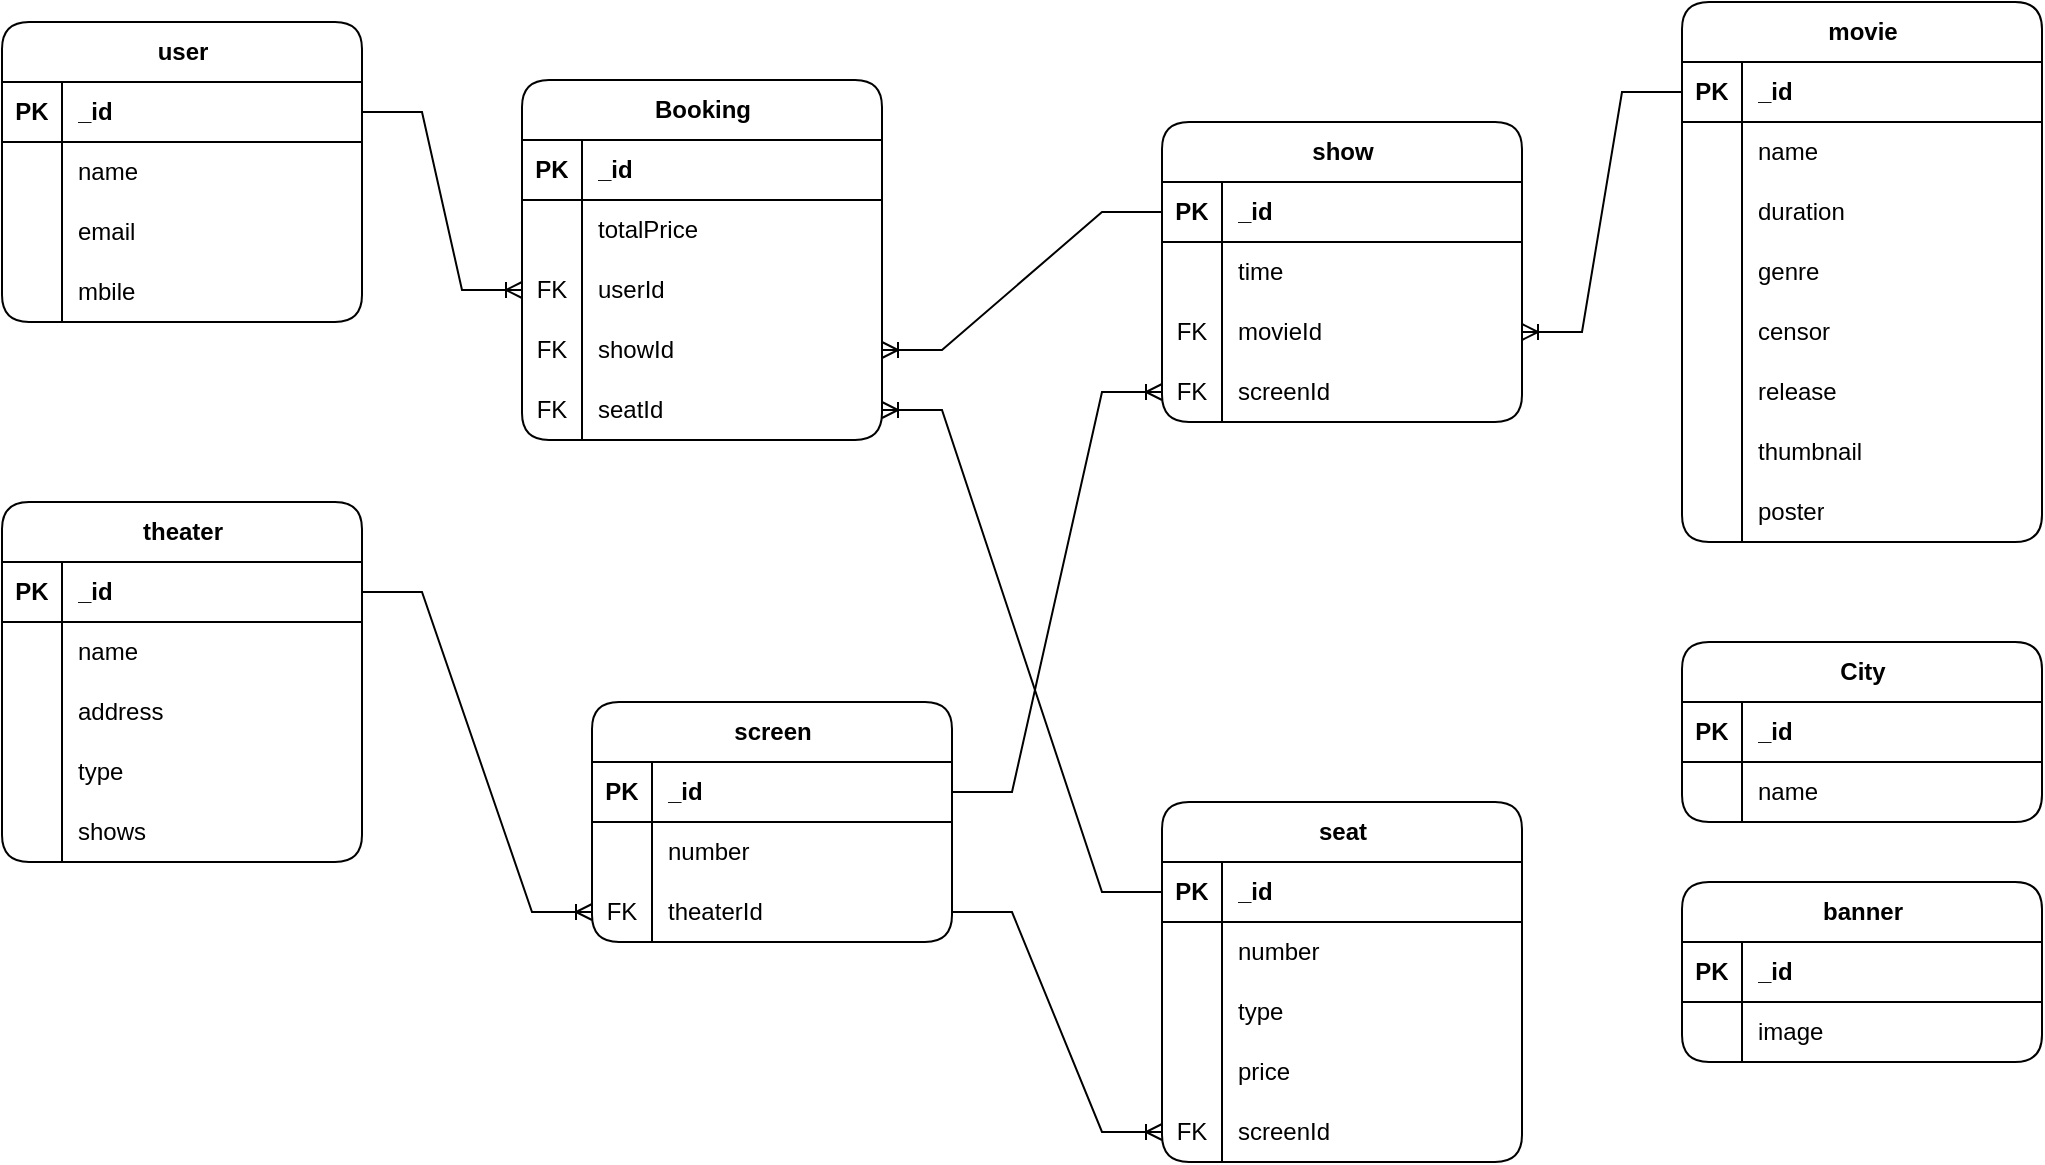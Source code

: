 <mxfile version="27.2.0">
  <diagram name="Page-1" id="oTkd260hR0U5G65uCaRR">
    <mxGraphModel dx="1307" dy="682" grid="1" gridSize="10" guides="1" tooltips="1" connect="1" arrows="1" fold="1" page="1" pageScale="1" pageWidth="850" pageHeight="1100" math="0" shadow="0">
      <root>
        <mxCell id="0" />
        <mxCell id="1" parent="0" />
        <mxCell id="iYUIssrRr2oo8hFwnxOm-94" value="user" style="shape=table;startSize=30;container=1;collapsible=1;childLayout=tableLayout;fixedRows=1;rowLines=0;fontStyle=1;align=center;resizeLast=1;html=1;rounded=1;shadow=0;" parent="1" vertex="1">
          <mxGeometry x="40" y="40" width="180" height="150" as="geometry" />
        </mxCell>
        <mxCell id="iYUIssrRr2oo8hFwnxOm-95" value="" style="shape=tableRow;horizontal=0;startSize=0;swimlaneHead=0;swimlaneBody=0;fillColor=none;collapsible=0;dropTarget=0;points=[[0,0.5],[1,0.5]];portConstraint=eastwest;top=0;left=0;right=0;bottom=1;shadow=0;" parent="iYUIssrRr2oo8hFwnxOm-94" vertex="1">
          <mxGeometry y="30" width="180" height="30" as="geometry" />
        </mxCell>
        <mxCell id="iYUIssrRr2oo8hFwnxOm-96" value="PK" style="shape=partialRectangle;connectable=0;fillColor=none;top=0;left=0;bottom=0;right=0;fontStyle=1;overflow=hidden;whiteSpace=wrap;html=1;shadow=0;" parent="iYUIssrRr2oo8hFwnxOm-95" vertex="1">
          <mxGeometry width="30" height="30" as="geometry">
            <mxRectangle width="30" height="30" as="alternateBounds" />
          </mxGeometry>
        </mxCell>
        <mxCell id="iYUIssrRr2oo8hFwnxOm-97" value="_id" style="shape=partialRectangle;connectable=0;fillColor=none;top=0;left=0;bottom=0;right=0;align=left;spacingLeft=6;fontStyle=1;overflow=hidden;whiteSpace=wrap;html=1;shadow=0;" parent="iYUIssrRr2oo8hFwnxOm-95" vertex="1">
          <mxGeometry x="30" width="150" height="30" as="geometry">
            <mxRectangle width="150" height="30" as="alternateBounds" />
          </mxGeometry>
        </mxCell>
        <mxCell id="iYUIssrRr2oo8hFwnxOm-98" value="" style="shape=tableRow;horizontal=0;startSize=0;swimlaneHead=0;swimlaneBody=0;fillColor=none;collapsible=0;dropTarget=0;points=[[0,0.5],[1,0.5]];portConstraint=eastwest;top=0;left=0;right=0;bottom=0;shadow=0;" parent="iYUIssrRr2oo8hFwnxOm-94" vertex="1">
          <mxGeometry y="60" width="180" height="30" as="geometry" />
        </mxCell>
        <mxCell id="iYUIssrRr2oo8hFwnxOm-99" value="" style="shape=partialRectangle;connectable=0;fillColor=none;top=0;left=0;bottom=0;right=0;editable=1;overflow=hidden;whiteSpace=wrap;html=1;shadow=0;" parent="iYUIssrRr2oo8hFwnxOm-98" vertex="1">
          <mxGeometry width="30" height="30" as="geometry">
            <mxRectangle width="30" height="30" as="alternateBounds" />
          </mxGeometry>
        </mxCell>
        <mxCell id="iYUIssrRr2oo8hFwnxOm-100" value="name" style="shape=partialRectangle;connectable=0;fillColor=none;top=0;left=0;bottom=0;right=0;align=left;spacingLeft=6;overflow=hidden;whiteSpace=wrap;html=1;shadow=0;" parent="iYUIssrRr2oo8hFwnxOm-98" vertex="1">
          <mxGeometry x="30" width="150" height="30" as="geometry">
            <mxRectangle width="150" height="30" as="alternateBounds" />
          </mxGeometry>
        </mxCell>
        <mxCell id="iYUIssrRr2oo8hFwnxOm-101" value="" style="shape=tableRow;horizontal=0;startSize=0;swimlaneHead=0;swimlaneBody=0;fillColor=none;collapsible=0;dropTarget=0;points=[[0,0.5],[1,0.5]];portConstraint=eastwest;top=0;left=0;right=0;bottom=0;shadow=0;" parent="iYUIssrRr2oo8hFwnxOm-94" vertex="1">
          <mxGeometry y="90" width="180" height="30" as="geometry" />
        </mxCell>
        <mxCell id="iYUIssrRr2oo8hFwnxOm-102" value="" style="shape=partialRectangle;connectable=0;fillColor=none;top=0;left=0;bottom=0;right=0;editable=1;overflow=hidden;whiteSpace=wrap;html=1;shadow=0;" parent="iYUIssrRr2oo8hFwnxOm-101" vertex="1">
          <mxGeometry width="30" height="30" as="geometry">
            <mxRectangle width="30" height="30" as="alternateBounds" />
          </mxGeometry>
        </mxCell>
        <mxCell id="iYUIssrRr2oo8hFwnxOm-103" value="email" style="shape=partialRectangle;connectable=0;fillColor=none;top=0;left=0;bottom=0;right=0;align=left;spacingLeft=6;overflow=hidden;whiteSpace=wrap;html=1;shadow=0;" parent="iYUIssrRr2oo8hFwnxOm-101" vertex="1">
          <mxGeometry x="30" width="150" height="30" as="geometry">
            <mxRectangle width="150" height="30" as="alternateBounds" />
          </mxGeometry>
        </mxCell>
        <mxCell id="iYUIssrRr2oo8hFwnxOm-104" value="" style="shape=tableRow;horizontal=0;startSize=0;swimlaneHead=0;swimlaneBody=0;fillColor=none;collapsible=0;dropTarget=0;points=[[0,0.5],[1,0.5]];portConstraint=eastwest;top=0;left=0;right=0;bottom=0;shadow=0;" parent="iYUIssrRr2oo8hFwnxOm-94" vertex="1">
          <mxGeometry y="120" width="180" height="30" as="geometry" />
        </mxCell>
        <mxCell id="iYUIssrRr2oo8hFwnxOm-105" value="" style="shape=partialRectangle;connectable=0;fillColor=none;top=0;left=0;bottom=0;right=0;editable=1;overflow=hidden;whiteSpace=wrap;html=1;shadow=0;" parent="iYUIssrRr2oo8hFwnxOm-104" vertex="1">
          <mxGeometry width="30" height="30" as="geometry">
            <mxRectangle width="30" height="30" as="alternateBounds" />
          </mxGeometry>
        </mxCell>
        <mxCell id="iYUIssrRr2oo8hFwnxOm-106" value="mbile" style="shape=partialRectangle;connectable=0;fillColor=none;top=0;left=0;bottom=0;right=0;align=left;spacingLeft=6;overflow=hidden;whiteSpace=wrap;html=1;shadow=0;" parent="iYUIssrRr2oo8hFwnxOm-104" vertex="1">
          <mxGeometry x="30" width="150" height="30" as="geometry">
            <mxRectangle width="150" height="30" as="alternateBounds" />
          </mxGeometry>
        </mxCell>
        <mxCell id="iYUIssrRr2oo8hFwnxOm-107" value="City" style="shape=table;startSize=30;container=1;collapsible=1;childLayout=tableLayout;fixedRows=1;rowLines=0;fontStyle=1;align=center;resizeLast=1;html=1;rounded=1;shadow=0;" parent="1" vertex="1">
          <mxGeometry x="880" y="350" width="180" height="90" as="geometry" />
        </mxCell>
        <mxCell id="iYUIssrRr2oo8hFwnxOm-108" value="" style="shape=tableRow;horizontal=0;startSize=0;swimlaneHead=0;swimlaneBody=0;fillColor=none;collapsible=0;dropTarget=0;points=[[0,0.5],[1,0.5]];portConstraint=eastwest;top=0;left=0;right=0;bottom=1;shadow=0;" parent="iYUIssrRr2oo8hFwnxOm-107" vertex="1">
          <mxGeometry y="30" width="180" height="30" as="geometry" />
        </mxCell>
        <mxCell id="iYUIssrRr2oo8hFwnxOm-109" value="PK" style="shape=partialRectangle;connectable=0;fillColor=none;top=0;left=0;bottom=0;right=0;fontStyle=1;overflow=hidden;whiteSpace=wrap;html=1;shadow=0;" parent="iYUIssrRr2oo8hFwnxOm-108" vertex="1">
          <mxGeometry width="30" height="30" as="geometry">
            <mxRectangle width="30" height="30" as="alternateBounds" />
          </mxGeometry>
        </mxCell>
        <mxCell id="iYUIssrRr2oo8hFwnxOm-110" value="_id" style="shape=partialRectangle;connectable=0;fillColor=none;top=0;left=0;bottom=0;right=0;align=left;spacingLeft=6;fontStyle=1;overflow=hidden;whiteSpace=wrap;html=1;shadow=0;" parent="iYUIssrRr2oo8hFwnxOm-108" vertex="1">
          <mxGeometry x="30" width="150" height="30" as="geometry">
            <mxRectangle width="150" height="30" as="alternateBounds" />
          </mxGeometry>
        </mxCell>
        <mxCell id="iYUIssrRr2oo8hFwnxOm-111" value="" style="shape=tableRow;horizontal=0;startSize=0;swimlaneHead=0;swimlaneBody=0;fillColor=none;collapsible=0;dropTarget=0;points=[[0,0.5],[1,0.5]];portConstraint=eastwest;top=0;left=0;right=0;bottom=0;shadow=0;" parent="iYUIssrRr2oo8hFwnxOm-107" vertex="1">
          <mxGeometry y="60" width="180" height="30" as="geometry" />
        </mxCell>
        <mxCell id="iYUIssrRr2oo8hFwnxOm-112" value="" style="shape=partialRectangle;connectable=0;fillColor=none;top=0;left=0;bottom=0;right=0;editable=1;overflow=hidden;whiteSpace=wrap;html=1;shadow=0;" parent="iYUIssrRr2oo8hFwnxOm-111" vertex="1">
          <mxGeometry width="30" height="30" as="geometry">
            <mxRectangle width="30" height="30" as="alternateBounds" />
          </mxGeometry>
        </mxCell>
        <mxCell id="iYUIssrRr2oo8hFwnxOm-113" value="name" style="shape=partialRectangle;connectable=0;fillColor=none;top=0;left=0;bottom=0;right=0;align=left;spacingLeft=6;overflow=hidden;whiteSpace=wrap;html=1;shadow=0;" parent="iYUIssrRr2oo8hFwnxOm-111" vertex="1">
          <mxGeometry x="30" width="150" height="30" as="geometry">
            <mxRectangle width="150" height="30" as="alternateBounds" />
          </mxGeometry>
        </mxCell>
        <mxCell id="iYUIssrRr2oo8hFwnxOm-133" value="banner" style="shape=table;startSize=30;container=1;collapsible=1;childLayout=tableLayout;fixedRows=1;rowLines=0;fontStyle=1;align=center;resizeLast=1;html=1;rounded=1;shadow=0;" parent="1" vertex="1">
          <mxGeometry x="880" y="470" width="180" height="90" as="geometry" />
        </mxCell>
        <mxCell id="iYUIssrRr2oo8hFwnxOm-134" value="" style="shape=tableRow;horizontal=0;startSize=0;swimlaneHead=0;swimlaneBody=0;fillColor=none;collapsible=0;dropTarget=0;points=[[0,0.5],[1,0.5]];portConstraint=eastwest;top=0;left=0;right=0;bottom=1;shadow=0;" parent="iYUIssrRr2oo8hFwnxOm-133" vertex="1">
          <mxGeometry y="30" width="180" height="30" as="geometry" />
        </mxCell>
        <mxCell id="iYUIssrRr2oo8hFwnxOm-135" value="PK" style="shape=partialRectangle;connectable=0;fillColor=none;top=0;left=0;bottom=0;right=0;fontStyle=1;overflow=hidden;whiteSpace=wrap;html=1;shadow=0;" parent="iYUIssrRr2oo8hFwnxOm-134" vertex="1">
          <mxGeometry width="30" height="30" as="geometry">
            <mxRectangle width="30" height="30" as="alternateBounds" />
          </mxGeometry>
        </mxCell>
        <mxCell id="iYUIssrRr2oo8hFwnxOm-136" value="_id" style="shape=partialRectangle;connectable=0;fillColor=none;top=0;left=0;bottom=0;right=0;align=left;spacingLeft=6;fontStyle=1;overflow=hidden;whiteSpace=wrap;html=1;shadow=0;" parent="iYUIssrRr2oo8hFwnxOm-134" vertex="1">
          <mxGeometry x="30" width="150" height="30" as="geometry">
            <mxRectangle width="150" height="30" as="alternateBounds" />
          </mxGeometry>
        </mxCell>
        <mxCell id="iYUIssrRr2oo8hFwnxOm-137" value="" style="shape=tableRow;horizontal=0;startSize=0;swimlaneHead=0;swimlaneBody=0;fillColor=none;collapsible=0;dropTarget=0;points=[[0,0.5],[1,0.5]];portConstraint=eastwest;top=0;left=0;right=0;bottom=0;shadow=0;" parent="iYUIssrRr2oo8hFwnxOm-133" vertex="1">
          <mxGeometry y="60" width="180" height="30" as="geometry" />
        </mxCell>
        <mxCell id="iYUIssrRr2oo8hFwnxOm-138" value="" style="shape=partialRectangle;connectable=0;fillColor=none;top=0;left=0;bottom=0;right=0;editable=1;overflow=hidden;whiteSpace=wrap;html=1;shadow=0;" parent="iYUIssrRr2oo8hFwnxOm-137" vertex="1">
          <mxGeometry width="30" height="30" as="geometry">
            <mxRectangle width="30" height="30" as="alternateBounds" />
          </mxGeometry>
        </mxCell>
        <mxCell id="iYUIssrRr2oo8hFwnxOm-139" value="image" style="shape=partialRectangle;connectable=0;fillColor=none;top=0;left=0;bottom=0;right=0;align=left;spacingLeft=6;overflow=hidden;whiteSpace=wrap;html=1;shadow=0;" parent="iYUIssrRr2oo8hFwnxOm-137" vertex="1">
          <mxGeometry x="30" width="150" height="30" as="geometry">
            <mxRectangle width="150" height="30" as="alternateBounds" />
          </mxGeometry>
        </mxCell>
        <mxCell id="iYUIssrRr2oo8hFwnxOm-146" value="movie" style="shape=table;startSize=30;container=1;collapsible=1;childLayout=tableLayout;fixedRows=1;rowLines=0;fontStyle=1;align=center;resizeLast=1;html=1;rounded=1;shadow=0;" parent="1" vertex="1">
          <mxGeometry x="880" y="30" width="180" height="270" as="geometry">
            <mxRectangle x="480" y="80" width="80" height="30" as="alternateBounds" />
          </mxGeometry>
        </mxCell>
        <mxCell id="iYUIssrRr2oo8hFwnxOm-147" value="" style="shape=tableRow;horizontal=0;startSize=0;swimlaneHead=0;swimlaneBody=0;fillColor=none;collapsible=0;dropTarget=0;points=[[0,0.5],[1,0.5]];portConstraint=eastwest;top=0;left=0;right=0;bottom=1;shadow=0;" parent="iYUIssrRr2oo8hFwnxOm-146" vertex="1">
          <mxGeometry y="30" width="180" height="30" as="geometry" />
        </mxCell>
        <mxCell id="iYUIssrRr2oo8hFwnxOm-148" value="PK" style="shape=partialRectangle;connectable=0;fillColor=none;top=0;left=0;bottom=0;right=0;fontStyle=1;overflow=hidden;whiteSpace=wrap;html=1;shadow=0;" parent="iYUIssrRr2oo8hFwnxOm-147" vertex="1">
          <mxGeometry width="30" height="30" as="geometry">
            <mxRectangle width="30" height="30" as="alternateBounds" />
          </mxGeometry>
        </mxCell>
        <mxCell id="iYUIssrRr2oo8hFwnxOm-149" value="_id" style="shape=partialRectangle;connectable=0;fillColor=none;top=0;left=0;bottom=0;right=0;align=left;spacingLeft=6;fontStyle=1;overflow=hidden;whiteSpace=wrap;html=1;shadow=0;" parent="iYUIssrRr2oo8hFwnxOm-147" vertex="1">
          <mxGeometry x="30" width="150" height="30" as="geometry">
            <mxRectangle width="150" height="30" as="alternateBounds" />
          </mxGeometry>
        </mxCell>
        <mxCell id="iYUIssrRr2oo8hFwnxOm-150" value="" style="shape=tableRow;horizontal=0;startSize=0;swimlaneHead=0;swimlaneBody=0;fillColor=none;collapsible=0;dropTarget=0;points=[[0,0.5],[1,0.5]];portConstraint=eastwest;top=0;left=0;right=0;bottom=0;shadow=0;" parent="iYUIssrRr2oo8hFwnxOm-146" vertex="1">
          <mxGeometry y="60" width="180" height="30" as="geometry" />
        </mxCell>
        <mxCell id="iYUIssrRr2oo8hFwnxOm-151" value="" style="shape=partialRectangle;connectable=0;fillColor=none;top=0;left=0;bottom=0;right=0;editable=1;overflow=hidden;whiteSpace=wrap;html=1;shadow=0;" parent="iYUIssrRr2oo8hFwnxOm-150" vertex="1">
          <mxGeometry width="30" height="30" as="geometry">
            <mxRectangle width="30" height="30" as="alternateBounds" />
          </mxGeometry>
        </mxCell>
        <mxCell id="iYUIssrRr2oo8hFwnxOm-152" value="name" style="shape=partialRectangle;connectable=0;fillColor=none;top=0;left=0;bottom=0;right=0;align=left;spacingLeft=6;overflow=hidden;whiteSpace=wrap;html=1;shadow=0;" parent="iYUIssrRr2oo8hFwnxOm-150" vertex="1">
          <mxGeometry x="30" width="150" height="30" as="geometry">
            <mxRectangle width="150" height="30" as="alternateBounds" />
          </mxGeometry>
        </mxCell>
        <mxCell id="iYUIssrRr2oo8hFwnxOm-153" value="" style="shape=tableRow;horizontal=0;startSize=0;swimlaneHead=0;swimlaneBody=0;fillColor=none;collapsible=0;dropTarget=0;points=[[0,0.5],[1,0.5]];portConstraint=eastwest;top=0;left=0;right=0;bottom=0;shadow=0;" parent="iYUIssrRr2oo8hFwnxOm-146" vertex="1">
          <mxGeometry y="90" width="180" height="30" as="geometry" />
        </mxCell>
        <mxCell id="iYUIssrRr2oo8hFwnxOm-154" value="" style="shape=partialRectangle;connectable=0;fillColor=none;top=0;left=0;bottom=0;right=0;editable=1;overflow=hidden;whiteSpace=wrap;html=1;shadow=0;" parent="iYUIssrRr2oo8hFwnxOm-153" vertex="1">
          <mxGeometry width="30" height="30" as="geometry">
            <mxRectangle width="30" height="30" as="alternateBounds" />
          </mxGeometry>
        </mxCell>
        <mxCell id="iYUIssrRr2oo8hFwnxOm-155" value="duration" style="shape=partialRectangle;connectable=0;fillColor=none;top=0;left=0;bottom=0;right=0;align=left;spacingLeft=6;overflow=hidden;whiteSpace=wrap;html=1;shadow=0;" parent="iYUIssrRr2oo8hFwnxOm-153" vertex="1">
          <mxGeometry x="30" width="150" height="30" as="geometry">
            <mxRectangle width="150" height="30" as="alternateBounds" />
          </mxGeometry>
        </mxCell>
        <mxCell id="iYUIssrRr2oo8hFwnxOm-156" value="" style="shape=tableRow;horizontal=0;startSize=0;swimlaneHead=0;swimlaneBody=0;fillColor=none;collapsible=0;dropTarget=0;points=[[0,0.5],[1,0.5]];portConstraint=eastwest;top=0;left=0;right=0;bottom=0;shadow=0;" parent="iYUIssrRr2oo8hFwnxOm-146" vertex="1">
          <mxGeometry y="120" width="180" height="30" as="geometry" />
        </mxCell>
        <mxCell id="iYUIssrRr2oo8hFwnxOm-157" value="" style="shape=partialRectangle;connectable=0;fillColor=none;top=0;left=0;bottom=0;right=0;editable=1;overflow=hidden;whiteSpace=wrap;html=1;shadow=0;" parent="iYUIssrRr2oo8hFwnxOm-156" vertex="1">
          <mxGeometry width="30" height="30" as="geometry">
            <mxRectangle width="30" height="30" as="alternateBounds" />
          </mxGeometry>
        </mxCell>
        <mxCell id="iYUIssrRr2oo8hFwnxOm-158" value="genre" style="shape=partialRectangle;connectable=0;fillColor=none;top=0;left=0;bottom=0;right=0;align=left;spacingLeft=6;overflow=hidden;whiteSpace=wrap;html=1;shadow=0;" parent="iYUIssrRr2oo8hFwnxOm-156" vertex="1">
          <mxGeometry x="30" width="150" height="30" as="geometry">
            <mxRectangle width="150" height="30" as="alternateBounds" />
          </mxGeometry>
        </mxCell>
        <mxCell id="iYUIssrRr2oo8hFwnxOm-162" value="" style="shape=tableRow;horizontal=0;startSize=0;swimlaneHead=0;swimlaneBody=0;fillColor=none;collapsible=0;dropTarget=0;points=[[0,0.5],[1,0.5]];portConstraint=eastwest;top=0;left=0;right=0;bottom=0;shadow=0;" parent="iYUIssrRr2oo8hFwnxOm-146" vertex="1">
          <mxGeometry y="150" width="180" height="30" as="geometry" />
        </mxCell>
        <mxCell id="iYUIssrRr2oo8hFwnxOm-163" value="" style="shape=partialRectangle;connectable=0;fillColor=none;top=0;left=0;bottom=0;right=0;editable=1;overflow=hidden;whiteSpace=wrap;html=1;shadow=0;" parent="iYUIssrRr2oo8hFwnxOm-162" vertex="1">
          <mxGeometry width="30" height="30" as="geometry">
            <mxRectangle width="30" height="30" as="alternateBounds" />
          </mxGeometry>
        </mxCell>
        <mxCell id="iYUIssrRr2oo8hFwnxOm-164" value="censor" style="shape=partialRectangle;connectable=0;fillColor=none;top=0;left=0;bottom=0;right=0;align=left;spacingLeft=6;overflow=hidden;whiteSpace=wrap;html=1;shadow=0;" parent="iYUIssrRr2oo8hFwnxOm-162" vertex="1">
          <mxGeometry x="30" width="150" height="30" as="geometry">
            <mxRectangle width="150" height="30" as="alternateBounds" />
          </mxGeometry>
        </mxCell>
        <mxCell id="iYUIssrRr2oo8hFwnxOm-165" value="" style="shape=tableRow;horizontal=0;startSize=0;swimlaneHead=0;swimlaneBody=0;fillColor=none;collapsible=0;dropTarget=0;points=[[0,0.5],[1,0.5]];portConstraint=eastwest;top=0;left=0;right=0;bottom=0;shadow=0;" parent="iYUIssrRr2oo8hFwnxOm-146" vertex="1">
          <mxGeometry y="180" width="180" height="30" as="geometry" />
        </mxCell>
        <mxCell id="iYUIssrRr2oo8hFwnxOm-166" value="" style="shape=partialRectangle;connectable=0;fillColor=none;top=0;left=0;bottom=0;right=0;editable=1;overflow=hidden;whiteSpace=wrap;html=1;shadow=0;" parent="iYUIssrRr2oo8hFwnxOm-165" vertex="1">
          <mxGeometry width="30" height="30" as="geometry">
            <mxRectangle width="30" height="30" as="alternateBounds" />
          </mxGeometry>
        </mxCell>
        <mxCell id="iYUIssrRr2oo8hFwnxOm-167" value="release" style="shape=partialRectangle;connectable=0;fillColor=none;top=0;left=0;bottom=0;right=0;align=left;spacingLeft=6;overflow=hidden;whiteSpace=wrap;html=1;shadow=0;" parent="iYUIssrRr2oo8hFwnxOm-165" vertex="1">
          <mxGeometry x="30" width="150" height="30" as="geometry">
            <mxRectangle width="150" height="30" as="alternateBounds" />
          </mxGeometry>
        </mxCell>
        <mxCell id="iYUIssrRr2oo8hFwnxOm-168" value="" style="shape=tableRow;horizontal=0;startSize=0;swimlaneHead=0;swimlaneBody=0;fillColor=none;collapsible=0;dropTarget=0;points=[[0,0.5],[1,0.5]];portConstraint=eastwest;top=0;left=0;right=0;bottom=0;shadow=0;" parent="iYUIssrRr2oo8hFwnxOm-146" vertex="1">
          <mxGeometry y="210" width="180" height="30" as="geometry" />
        </mxCell>
        <mxCell id="iYUIssrRr2oo8hFwnxOm-169" value="" style="shape=partialRectangle;connectable=0;fillColor=none;top=0;left=0;bottom=0;right=0;editable=1;overflow=hidden;whiteSpace=wrap;html=1;shadow=0;" parent="iYUIssrRr2oo8hFwnxOm-168" vertex="1">
          <mxGeometry width="30" height="30" as="geometry">
            <mxRectangle width="30" height="30" as="alternateBounds" />
          </mxGeometry>
        </mxCell>
        <mxCell id="iYUIssrRr2oo8hFwnxOm-170" value="thumbnail" style="shape=partialRectangle;connectable=0;fillColor=none;top=0;left=0;bottom=0;right=0;align=left;spacingLeft=6;overflow=hidden;whiteSpace=wrap;html=1;shadow=0;" parent="iYUIssrRr2oo8hFwnxOm-168" vertex="1">
          <mxGeometry x="30" width="150" height="30" as="geometry">
            <mxRectangle width="150" height="30" as="alternateBounds" />
          </mxGeometry>
        </mxCell>
        <mxCell id="iYUIssrRr2oo8hFwnxOm-171" value="" style="shape=tableRow;horizontal=0;startSize=0;swimlaneHead=0;swimlaneBody=0;fillColor=none;collapsible=0;dropTarget=0;points=[[0,0.5],[1,0.5]];portConstraint=eastwest;top=0;left=0;right=0;bottom=0;shadow=0;" parent="iYUIssrRr2oo8hFwnxOm-146" vertex="1">
          <mxGeometry y="240" width="180" height="30" as="geometry" />
        </mxCell>
        <mxCell id="iYUIssrRr2oo8hFwnxOm-172" value="" style="shape=partialRectangle;connectable=0;fillColor=none;top=0;left=0;bottom=0;right=0;editable=1;overflow=hidden;whiteSpace=wrap;html=1;shadow=0;" parent="iYUIssrRr2oo8hFwnxOm-171" vertex="1">
          <mxGeometry width="30" height="30" as="geometry">
            <mxRectangle width="30" height="30" as="alternateBounds" />
          </mxGeometry>
        </mxCell>
        <mxCell id="iYUIssrRr2oo8hFwnxOm-173" value="poster" style="shape=partialRectangle;connectable=0;fillColor=none;top=0;left=0;bottom=0;right=0;align=left;spacingLeft=6;overflow=hidden;whiteSpace=wrap;html=1;shadow=0;" parent="iYUIssrRr2oo8hFwnxOm-171" vertex="1">
          <mxGeometry x="30" width="150" height="30" as="geometry">
            <mxRectangle width="150" height="30" as="alternateBounds" />
          </mxGeometry>
        </mxCell>
        <mxCell id="iYUIssrRr2oo8hFwnxOm-120" value="theater" style="shape=table;startSize=30;container=1;collapsible=1;childLayout=tableLayout;fixedRows=1;rowLines=0;fontStyle=1;align=center;resizeLast=1;html=1;rounded=1;shadow=0;" parent="1" vertex="1">
          <mxGeometry x="40" y="280" width="180" height="180" as="geometry" />
        </mxCell>
        <mxCell id="iYUIssrRr2oo8hFwnxOm-121" value="" style="shape=tableRow;horizontal=0;startSize=0;swimlaneHead=0;swimlaneBody=0;fillColor=none;collapsible=0;dropTarget=0;points=[[0,0.5],[1,0.5]];portConstraint=eastwest;top=0;left=0;right=0;bottom=1;shadow=0;" parent="iYUIssrRr2oo8hFwnxOm-120" vertex="1">
          <mxGeometry y="30" width="180" height="30" as="geometry" />
        </mxCell>
        <mxCell id="iYUIssrRr2oo8hFwnxOm-122" value="PK" style="shape=partialRectangle;connectable=0;fillColor=none;top=0;left=0;bottom=0;right=0;fontStyle=1;overflow=hidden;whiteSpace=wrap;html=1;shadow=0;" parent="iYUIssrRr2oo8hFwnxOm-121" vertex="1">
          <mxGeometry width="30" height="30" as="geometry">
            <mxRectangle width="30" height="30" as="alternateBounds" />
          </mxGeometry>
        </mxCell>
        <mxCell id="iYUIssrRr2oo8hFwnxOm-123" value="_id" style="shape=partialRectangle;connectable=0;fillColor=none;top=0;left=0;bottom=0;right=0;align=left;spacingLeft=6;fontStyle=1;overflow=hidden;whiteSpace=wrap;html=1;shadow=0;" parent="iYUIssrRr2oo8hFwnxOm-121" vertex="1">
          <mxGeometry x="30" width="150" height="30" as="geometry">
            <mxRectangle width="150" height="30" as="alternateBounds" />
          </mxGeometry>
        </mxCell>
        <mxCell id="iYUIssrRr2oo8hFwnxOm-124" value="" style="shape=tableRow;horizontal=0;startSize=0;swimlaneHead=0;swimlaneBody=0;fillColor=none;collapsible=0;dropTarget=0;points=[[0,0.5],[1,0.5]];portConstraint=eastwest;top=0;left=0;right=0;bottom=0;shadow=0;" parent="iYUIssrRr2oo8hFwnxOm-120" vertex="1">
          <mxGeometry y="60" width="180" height="30" as="geometry" />
        </mxCell>
        <mxCell id="iYUIssrRr2oo8hFwnxOm-125" value="" style="shape=partialRectangle;connectable=0;fillColor=none;top=0;left=0;bottom=0;right=0;editable=1;overflow=hidden;whiteSpace=wrap;html=1;shadow=0;" parent="iYUIssrRr2oo8hFwnxOm-124" vertex="1">
          <mxGeometry width="30" height="30" as="geometry">
            <mxRectangle width="30" height="30" as="alternateBounds" />
          </mxGeometry>
        </mxCell>
        <mxCell id="iYUIssrRr2oo8hFwnxOm-126" value="name" style="shape=partialRectangle;connectable=0;fillColor=none;top=0;left=0;bottom=0;right=0;align=left;spacingLeft=6;overflow=hidden;whiteSpace=wrap;html=1;shadow=0;" parent="iYUIssrRr2oo8hFwnxOm-124" vertex="1">
          <mxGeometry x="30" width="150" height="30" as="geometry">
            <mxRectangle width="150" height="30" as="alternateBounds" />
          </mxGeometry>
        </mxCell>
        <mxCell id="iYUIssrRr2oo8hFwnxOm-130" value="" style="shape=tableRow;horizontal=0;startSize=0;swimlaneHead=0;swimlaneBody=0;fillColor=none;collapsible=0;dropTarget=0;points=[[0,0.5],[1,0.5]];portConstraint=eastwest;top=0;left=0;right=0;bottom=0;shadow=0;" parent="iYUIssrRr2oo8hFwnxOm-120" vertex="1">
          <mxGeometry y="90" width="180" height="30" as="geometry" />
        </mxCell>
        <mxCell id="iYUIssrRr2oo8hFwnxOm-131" value="" style="shape=partialRectangle;connectable=0;fillColor=none;top=0;left=0;bottom=0;right=0;editable=1;overflow=hidden;whiteSpace=wrap;html=1;shadow=0;" parent="iYUIssrRr2oo8hFwnxOm-130" vertex="1">
          <mxGeometry width="30" height="30" as="geometry">
            <mxRectangle width="30" height="30" as="alternateBounds" />
          </mxGeometry>
        </mxCell>
        <mxCell id="iYUIssrRr2oo8hFwnxOm-132" value="address" style="shape=partialRectangle;connectable=0;fillColor=none;top=0;left=0;bottom=0;right=0;align=left;spacingLeft=6;overflow=hidden;whiteSpace=wrap;html=1;shadow=0;" parent="iYUIssrRr2oo8hFwnxOm-130" vertex="1">
          <mxGeometry x="30" width="150" height="30" as="geometry">
            <mxRectangle width="150" height="30" as="alternateBounds" />
          </mxGeometry>
        </mxCell>
        <mxCell id="iYUIssrRr2oo8hFwnxOm-127" value="" style="shape=tableRow;horizontal=0;startSize=0;swimlaneHead=0;swimlaneBody=0;fillColor=none;collapsible=0;dropTarget=0;points=[[0,0.5],[1,0.5]];portConstraint=eastwest;top=0;left=0;right=0;bottom=0;shadow=0;" parent="iYUIssrRr2oo8hFwnxOm-120" vertex="1">
          <mxGeometry y="120" width="180" height="30" as="geometry" />
        </mxCell>
        <mxCell id="iYUIssrRr2oo8hFwnxOm-128" value="" style="shape=partialRectangle;connectable=0;fillColor=none;top=0;left=0;bottom=0;right=0;editable=1;overflow=hidden;whiteSpace=wrap;html=1;shadow=0;" parent="iYUIssrRr2oo8hFwnxOm-127" vertex="1">
          <mxGeometry width="30" height="30" as="geometry">
            <mxRectangle width="30" height="30" as="alternateBounds" />
          </mxGeometry>
        </mxCell>
        <mxCell id="iYUIssrRr2oo8hFwnxOm-129" value="type" style="shape=partialRectangle;connectable=0;fillColor=none;top=0;left=0;bottom=0;right=0;align=left;spacingLeft=6;overflow=hidden;whiteSpace=wrap;html=1;shadow=0;" parent="iYUIssrRr2oo8hFwnxOm-127" vertex="1">
          <mxGeometry x="30" width="150" height="30" as="geometry">
            <mxRectangle width="150" height="30" as="alternateBounds" />
          </mxGeometry>
        </mxCell>
        <mxCell id="iYUIssrRr2oo8hFwnxOm-159" value="" style="shape=tableRow;horizontal=0;startSize=0;swimlaneHead=0;swimlaneBody=0;fillColor=none;collapsible=0;dropTarget=0;points=[[0,0.5],[1,0.5]];portConstraint=eastwest;top=0;left=0;right=0;bottom=0;shadow=0;" parent="iYUIssrRr2oo8hFwnxOm-120" vertex="1">
          <mxGeometry y="150" width="180" height="30" as="geometry" />
        </mxCell>
        <mxCell id="iYUIssrRr2oo8hFwnxOm-160" value="" style="shape=partialRectangle;connectable=0;fillColor=none;top=0;left=0;bottom=0;right=0;editable=1;overflow=hidden;whiteSpace=wrap;html=1;shadow=0;" parent="iYUIssrRr2oo8hFwnxOm-159" vertex="1">
          <mxGeometry width="30" height="30" as="geometry">
            <mxRectangle width="30" height="30" as="alternateBounds" />
          </mxGeometry>
        </mxCell>
        <mxCell id="iYUIssrRr2oo8hFwnxOm-161" value="shows" style="shape=partialRectangle;connectable=0;fillColor=none;top=0;left=0;bottom=0;right=0;align=left;spacingLeft=6;overflow=hidden;whiteSpace=wrap;html=1;shadow=0;" parent="iYUIssrRr2oo8hFwnxOm-159" vertex="1">
          <mxGeometry x="30" width="150" height="30" as="geometry">
            <mxRectangle width="150" height="30" as="alternateBounds" />
          </mxGeometry>
        </mxCell>
        <mxCell id="iYUIssrRr2oo8hFwnxOm-177" value="screen" style="shape=table;startSize=30;container=1;collapsible=1;childLayout=tableLayout;fixedRows=1;rowLines=0;fontStyle=1;align=center;resizeLast=1;html=1;rounded=1;shadow=0;" parent="1" vertex="1">
          <mxGeometry x="335" y="380" width="180" height="120" as="geometry">
            <mxRectangle x="490" y="390" width="80" height="30" as="alternateBounds" />
          </mxGeometry>
        </mxCell>
        <mxCell id="iYUIssrRr2oo8hFwnxOm-178" value="" style="shape=tableRow;horizontal=0;startSize=0;swimlaneHead=0;swimlaneBody=0;fillColor=none;collapsible=0;dropTarget=0;points=[[0,0.5],[1,0.5]];portConstraint=eastwest;top=0;left=0;right=0;bottom=1;shadow=0;" parent="iYUIssrRr2oo8hFwnxOm-177" vertex="1">
          <mxGeometry y="30" width="180" height="30" as="geometry" />
        </mxCell>
        <mxCell id="iYUIssrRr2oo8hFwnxOm-179" value="PK" style="shape=partialRectangle;connectable=0;fillColor=none;top=0;left=0;bottom=0;right=0;fontStyle=1;overflow=hidden;whiteSpace=wrap;html=1;shadow=0;" parent="iYUIssrRr2oo8hFwnxOm-178" vertex="1">
          <mxGeometry width="30" height="30" as="geometry">
            <mxRectangle width="30" height="30" as="alternateBounds" />
          </mxGeometry>
        </mxCell>
        <mxCell id="iYUIssrRr2oo8hFwnxOm-180" value="_id" style="shape=partialRectangle;connectable=0;fillColor=none;top=0;left=0;bottom=0;right=0;align=left;spacingLeft=6;fontStyle=1;overflow=hidden;whiteSpace=wrap;html=1;shadow=0;" parent="iYUIssrRr2oo8hFwnxOm-178" vertex="1">
          <mxGeometry x="30" width="150" height="30" as="geometry">
            <mxRectangle width="150" height="30" as="alternateBounds" />
          </mxGeometry>
        </mxCell>
        <mxCell id="iYUIssrRr2oo8hFwnxOm-181" value="" style="shape=tableRow;horizontal=0;startSize=0;swimlaneHead=0;swimlaneBody=0;fillColor=none;collapsible=0;dropTarget=0;points=[[0,0.5],[1,0.5]];portConstraint=eastwest;top=0;left=0;right=0;bottom=0;shadow=0;" parent="iYUIssrRr2oo8hFwnxOm-177" vertex="1">
          <mxGeometry y="60" width="180" height="30" as="geometry" />
        </mxCell>
        <mxCell id="iYUIssrRr2oo8hFwnxOm-182" value="" style="shape=partialRectangle;connectable=0;fillColor=none;top=0;left=0;bottom=0;right=0;editable=1;overflow=hidden;whiteSpace=wrap;html=1;shadow=0;" parent="iYUIssrRr2oo8hFwnxOm-181" vertex="1">
          <mxGeometry width="30" height="30" as="geometry">
            <mxRectangle width="30" height="30" as="alternateBounds" />
          </mxGeometry>
        </mxCell>
        <mxCell id="iYUIssrRr2oo8hFwnxOm-183" value="number" style="shape=partialRectangle;connectable=0;fillColor=none;top=0;left=0;bottom=0;right=0;align=left;spacingLeft=6;overflow=hidden;whiteSpace=wrap;html=1;shadow=0;" parent="iYUIssrRr2oo8hFwnxOm-181" vertex="1">
          <mxGeometry x="30" width="150" height="30" as="geometry">
            <mxRectangle width="150" height="30" as="alternateBounds" />
          </mxGeometry>
        </mxCell>
        <mxCell id="iYUIssrRr2oo8hFwnxOm-193" value="" style="shape=tableRow;horizontal=0;startSize=0;swimlaneHead=0;swimlaneBody=0;fillColor=none;collapsible=0;dropTarget=0;points=[[0,0.5],[1,0.5]];portConstraint=eastwest;top=0;left=0;right=0;bottom=0;shadow=0;" parent="iYUIssrRr2oo8hFwnxOm-177" vertex="1">
          <mxGeometry y="90" width="180" height="30" as="geometry" />
        </mxCell>
        <mxCell id="iYUIssrRr2oo8hFwnxOm-194" value="FK" style="shape=partialRectangle;connectable=0;fillColor=none;top=0;left=0;bottom=0;right=0;editable=1;overflow=hidden;whiteSpace=wrap;html=1;shadow=0;" parent="iYUIssrRr2oo8hFwnxOm-193" vertex="1">
          <mxGeometry width="30" height="30" as="geometry">
            <mxRectangle width="30" height="30" as="alternateBounds" />
          </mxGeometry>
        </mxCell>
        <mxCell id="iYUIssrRr2oo8hFwnxOm-195" value="theaterId" style="shape=partialRectangle;connectable=0;fillColor=none;top=0;left=0;bottom=0;right=0;align=left;spacingLeft=6;overflow=hidden;whiteSpace=wrap;html=1;shadow=0;" parent="iYUIssrRr2oo8hFwnxOm-193" vertex="1">
          <mxGeometry x="30" width="150" height="30" as="geometry">
            <mxRectangle width="150" height="30" as="alternateBounds" />
          </mxGeometry>
        </mxCell>
        <mxCell id="iYUIssrRr2oo8hFwnxOm-201" value="seat" style="shape=table;startSize=30;container=1;collapsible=1;childLayout=tableLayout;fixedRows=1;rowLines=0;fontStyle=1;align=center;resizeLast=1;html=1;rounded=1;shadow=0;" parent="1" vertex="1">
          <mxGeometry x="620" y="430" width="180" height="180" as="geometry">
            <mxRectangle x="490" y="390" width="80" height="30" as="alternateBounds" />
          </mxGeometry>
        </mxCell>
        <mxCell id="iYUIssrRr2oo8hFwnxOm-202" value="" style="shape=tableRow;horizontal=0;startSize=0;swimlaneHead=0;swimlaneBody=0;fillColor=none;collapsible=0;dropTarget=0;points=[[0,0.5],[1,0.5]];portConstraint=eastwest;top=0;left=0;right=0;bottom=1;shadow=0;" parent="iYUIssrRr2oo8hFwnxOm-201" vertex="1">
          <mxGeometry y="30" width="180" height="30" as="geometry" />
        </mxCell>
        <mxCell id="iYUIssrRr2oo8hFwnxOm-203" value="PK" style="shape=partialRectangle;connectable=0;fillColor=none;top=0;left=0;bottom=0;right=0;fontStyle=1;overflow=hidden;whiteSpace=wrap;html=1;shadow=0;" parent="iYUIssrRr2oo8hFwnxOm-202" vertex="1">
          <mxGeometry width="30" height="30" as="geometry">
            <mxRectangle width="30" height="30" as="alternateBounds" />
          </mxGeometry>
        </mxCell>
        <mxCell id="iYUIssrRr2oo8hFwnxOm-204" value="_id" style="shape=partialRectangle;connectable=0;fillColor=none;top=0;left=0;bottom=0;right=0;align=left;spacingLeft=6;fontStyle=1;overflow=hidden;whiteSpace=wrap;html=1;shadow=0;" parent="iYUIssrRr2oo8hFwnxOm-202" vertex="1">
          <mxGeometry x="30" width="150" height="30" as="geometry">
            <mxRectangle width="150" height="30" as="alternateBounds" />
          </mxGeometry>
        </mxCell>
        <mxCell id="iYUIssrRr2oo8hFwnxOm-205" value="" style="shape=tableRow;horizontal=0;startSize=0;swimlaneHead=0;swimlaneBody=0;fillColor=none;collapsible=0;dropTarget=0;points=[[0,0.5],[1,0.5]];portConstraint=eastwest;top=0;left=0;right=0;bottom=0;shadow=0;" parent="iYUIssrRr2oo8hFwnxOm-201" vertex="1">
          <mxGeometry y="60" width="180" height="30" as="geometry" />
        </mxCell>
        <mxCell id="iYUIssrRr2oo8hFwnxOm-206" value="" style="shape=partialRectangle;connectable=0;fillColor=none;top=0;left=0;bottom=0;right=0;editable=1;overflow=hidden;whiteSpace=wrap;html=1;shadow=0;" parent="iYUIssrRr2oo8hFwnxOm-205" vertex="1">
          <mxGeometry width="30" height="30" as="geometry">
            <mxRectangle width="30" height="30" as="alternateBounds" />
          </mxGeometry>
        </mxCell>
        <mxCell id="iYUIssrRr2oo8hFwnxOm-207" value="number" style="shape=partialRectangle;connectable=0;fillColor=none;top=0;left=0;bottom=0;right=0;align=left;spacingLeft=6;overflow=hidden;whiteSpace=wrap;html=1;shadow=0;" parent="iYUIssrRr2oo8hFwnxOm-205" vertex="1">
          <mxGeometry x="30" width="150" height="30" as="geometry">
            <mxRectangle width="150" height="30" as="alternateBounds" />
          </mxGeometry>
        </mxCell>
        <mxCell id="iYUIssrRr2oo8hFwnxOm-214" value="" style="shape=tableRow;horizontal=0;startSize=0;swimlaneHead=0;swimlaneBody=0;fillColor=none;collapsible=0;dropTarget=0;points=[[0,0.5],[1,0.5]];portConstraint=eastwest;top=0;left=0;right=0;bottom=0;shadow=0;" parent="iYUIssrRr2oo8hFwnxOm-201" vertex="1">
          <mxGeometry y="90" width="180" height="30" as="geometry" />
        </mxCell>
        <mxCell id="iYUIssrRr2oo8hFwnxOm-215" value="" style="shape=partialRectangle;connectable=0;fillColor=none;top=0;left=0;bottom=0;right=0;editable=1;overflow=hidden;whiteSpace=wrap;html=1;shadow=0;" parent="iYUIssrRr2oo8hFwnxOm-214" vertex="1">
          <mxGeometry width="30" height="30" as="geometry">
            <mxRectangle width="30" height="30" as="alternateBounds" />
          </mxGeometry>
        </mxCell>
        <mxCell id="iYUIssrRr2oo8hFwnxOm-216" value="type" style="shape=partialRectangle;connectable=0;fillColor=none;top=0;left=0;bottom=0;right=0;align=left;spacingLeft=6;overflow=hidden;whiteSpace=wrap;html=1;shadow=0;" parent="iYUIssrRr2oo8hFwnxOm-214" vertex="1">
          <mxGeometry x="30" width="150" height="30" as="geometry">
            <mxRectangle width="150" height="30" as="alternateBounds" />
          </mxGeometry>
        </mxCell>
        <mxCell id="iYUIssrRr2oo8hFwnxOm-245" value="" style="shape=tableRow;horizontal=0;startSize=0;swimlaneHead=0;swimlaneBody=0;fillColor=none;collapsible=0;dropTarget=0;points=[[0,0.5],[1,0.5]];portConstraint=eastwest;top=0;left=0;right=0;bottom=0;shadow=0;" parent="iYUIssrRr2oo8hFwnxOm-201" vertex="1">
          <mxGeometry y="120" width="180" height="30" as="geometry" />
        </mxCell>
        <mxCell id="iYUIssrRr2oo8hFwnxOm-246" value="" style="shape=partialRectangle;connectable=0;fillColor=none;top=0;left=0;bottom=0;right=0;editable=1;overflow=hidden;whiteSpace=wrap;html=1;shadow=0;" parent="iYUIssrRr2oo8hFwnxOm-245" vertex="1">
          <mxGeometry width="30" height="30" as="geometry">
            <mxRectangle width="30" height="30" as="alternateBounds" />
          </mxGeometry>
        </mxCell>
        <mxCell id="iYUIssrRr2oo8hFwnxOm-247" value="price" style="shape=partialRectangle;connectable=0;fillColor=none;top=0;left=0;bottom=0;right=0;align=left;spacingLeft=6;overflow=hidden;whiteSpace=wrap;html=1;shadow=0;" parent="iYUIssrRr2oo8hFwnxOm-245" vertex="1">
          <mxGeometry x="30" width="150" height="30" as="geometry">
            <mxRectangle width="150" height="30" as="alternateBounds" />
          </mxGeometry>
        </mxCell>
        <mxCell id="iYUIssrRr2oo8hFwnxOm-208" value="" style="shape=tableRow;horizontal=0;startSize=0;swimlaneHead=0;swimlaneBody=0;fillColor=none;collapsible=0;dropTarget=0;points=[[0,0.5],[1,0.5]];portConstraint=eastwest;top=0;left=0;right=0;bottom=0;shadow=0;" parent="iYUIssrRr2oo8hFwnxOm-201" vertex="1">
          <mxGeometry y="150" width="180" height="30" as="geometry" />
        </mxCell>
        <mxCell id="iYUIssrRr2oo8hFwnxOm-209" value="FK" style="shape=partialRectangle;connectable=0;fillColor=none;top=0;left=0;bottom=0;right=0;editable=1;overflow=hidden;whiteSpace=wrap;html=1;shadow=0;" parent="iYUIssrRr2oo8hFwnxOm-208" vertex="1">
          <mxGeometry width="30" height="30" as="geometry">
            <mxRectangle width="30" height="30" as="alternateBounds" />
          </mxGeometry>
        </mxCell>
        <mxCell id="iYUIssrRr2oo8hFwnxOm-210" value="screenId" style="shape=partialRectangle;connectable=0;fillColor=none;top=0;left=0;bottom=0;right=0;align=left;spacingLeft=6;overflow=hidden;whiteSpace=wrap;html=1;shadow=0;" parent="iYUIssrRr2oo8hFwnxOm-208" vertex="1">
          <mxGeometry x="30" width="150" height="30" as="geometry">
            <mxRectangle width="150" height="30" as="alternateBounds" />
          </mxGeometry>
        </mxCell>
        <mxCell id="iYUIssrRr2oo8hFwnxOm-217" value="" style="edgeStyle=entityRelationEdgeStyle;fontSize=12;html=1;endArrow=ERoneToMany;rounded=0;" parent="1" source="iYUIssrRr2oo8hFwnxOm-193" target="iYUIssrRr2oo8hFwnxOm-208" edge="1">
          <mxGeometry width="100" height="100" relative="1" as="geometry">
            <mxPoint x="390" y="670" as="sourcePoint" />
            <mxPoint x="490" y="570" as="targetPoint" />
          </mxGeometry>
        </mxCell>
        <mxCell id="iYUIssrRr2oo8hFwnxOm-218" value="" style="edgeStyle=entityRelationEdgeStyle;fontSize=12;html=1;endArrow=ERoneToMany;rounded=0;" parent="1" source="iYUIssrRr2oo8hFwnxOm-121" target="iYUIssrRr2oo8hFwnxOm-193" edge="1">
          <mxGeometry width="100" height="100" relative="1" as="geometry">
            <mxPoint x="280" y="680" as="sourcePoint" />
            <mxPoint x="318" y="465" as="targetPoint" />
          </mxGeometry>
        </mxCell>
        <mxCell id="iYUIssrRr2oo8hFwnxOm-219" value="show" style="shape=table;startSize=30;container=1;collapsible=1;childLayout=tableLayout;fixedRows=1;rowLines=0;fontStyle=1;align=center;resizeLast=1;html=1;rounded=1;shadow=0;" parent="1" vertex="1">
          <mxGeometry x="620" y="90" width="180" height="150" as="geometry">
            <mxRectangle x="600" y="300" width="80" height="30" as="alternateBounds" />
          </mxGeometry>
        </mxCell>
        <mxCell id="iYUIssrRr2oo8hFwnxOm-220" value="" style="shape=tableRow;horizontal=0;startSize=0;swimlaneHead=0;swimlaneBody=0;fillColor=none;collapsible=0;dropTarget=0;points=[[0,0.5],[1,0.5]];portConstraint=eastwest;top=0;left=0;right=0;bottom=1;shadow=0;" parent="iYUIssrRr2oo8hFwnxOm-219" vertex="1">
          <mxGeometry y="30" width="180" height="30" as="geometry" />
        </mxCell>
        <mxCell id="iYUIssrRr2oo8hFwnxOm-221" value="PK" style="shape=partialRectangle;connectable=0;fillColor=none;top=0;left=0;bottom=0;right=0;fontStyle=1;overflow=hidden;whiteSpace=wrap;html=1;shadow=0;" parent="iYUIssrRr2oo8hFwnxOm-220" vertex="1">
          <mxGeometry width="30" height="30" as="geometry">
            <mxRectangle width="30" height="30" as="alternateBounds" />
          </mxGeometry>
        </mxCell>
        <mxCell id="iYUIssrRr2oo8hFwnxOm-222" value="_id" style="shape=partialRectangle;connectable=0;fillColor=none;top=0;left=0;bottom=0;right=0;align=left;spacingLeft=6;fontStyle=1;overflow=hidden;whiteSpace=wrap;html=1;shadow=0;" parent="iYUIssrRr2oo8hFwnxOm-220" vertex="1">
          <mxGeometry x="30" width="150" height="30" as="geometry">
            <mxRectangle width="150" height="30" as="alternateBounds" />
          </mxGeometry>
        </mxCell>
        <mxCell id="iYUIssrRr2oo8hFwnxOm-223" value="" style="shape=tableRow;horizontal=0;startSize=0;swimlaneHead=0;swimlaneBody=0;fillColor=none;collapsible=0;dropTarget=0;points=[[0,0.5],[1,0.5]];portConstraint=eastwest;top=0;left=0;right=0;bottom=0;shadow=0;" parent="iYUIssrRr2oo8hFwnxOm-219" vertex="1">
          <mxGeometry y="60" width="180" height="30" as="geometry" />
        </mxCell>
        <mxCell id="iYUIssrRr2oo8hFwnxOm-224" value="" style="shape=partialRectangle;connectable=0;fillColor=none;top=0;left=0;bottom=0;right=0;editable=1;overflow=hidden;whiteSpace=wrap;html=1;shadow=0;" parent="iYUIssrRr2oo8hFwnxOm-223" vertex="1">
          <mxGeometry width="30" height="30" as="geometry">
            <mxRectangle width="30" height="30" as="alternateBounds" />
          </mxGeometry>
        </mxCell>
        <mxCell id="iYUIssrRr2oo8hFwnxOm-225" value="time" style="shape=partialRectangle;connectable=0;fillColor=none;top=0;left=0;bottom=0;right=0;align=left;spacingLeft=6;overflow=hidden;whiteSpace=wrap;html=1;shadow=0;" parent="iYUIssrRr2oo8hFwnxOm-223" vertex="1">
          <mxGeometry x="30" width="150" height="30" as="geometry">
            <mxRectangle width="150" height="30" as="alternateBounds" />
          </mxGeometry>
        </mxCell>
        <mxCell id="iYUIssrRr2oo8hFwnxOm-226" value="" style="shape=tableRow;horizontal=0;startSize=0;swimlaneHead=0;swimlaneBody=0;fillColor=none;collapsible=0;dropTarget=0;points=[[0,0.5],[1,0.5]];portConstraint=eastwest;top=0;left=0;right=0;bottom=0;shadow=0;" parent="iYUIssrRr2oo8hFwnxOm-219" vertex="1">
          <mxGeometry y="90" width="180" height="30" as="geometry" />
        </mxCell>
        <mxCell id="iYUIssrRr2oo8hFwnxOm-227" value="FK" style="shape=partialRectangle;connectable=0;fillColor=none;top=0;left=0;bottom=0;right=0;editable=1;overflow=hidden;whiteSpace=wrap;html=1;shadow=0;" parent="iYUIssrRr2oo8hFwnxOm-226" vertex="1">
          <mxGeometry width="30" height="30" as="geometry">
            <mxRectangle width="30" height="30" as="alternateBounds" />
          </mxGeometry>
        </mxCell>
        <mxCell id="iYUIssrRr2oo8hFwnxOm-228" value="movieId" style="shape=partialRectangle;connectable=0;fillColor=none;top=0;left=0;bottom=0;right=0;align=left;spacingLeft=6;overflow=hidden;whiteSpace=wrap;html=1;shadow=0;" parent="iYUIssrRr2oo8hFwnxOm-226" vertex="1">
          <mxGeometry x="30" width="150" height="30" as="geometry">
            <mxRectangle width="150" height="30" as="alternateBounds" />
          </mxGeometry>
        </mxCell>
        <mxCell id="iYUIssrRr2oo8hFwnxOm-229" value="" style="shape=tableRow;horizontal=0;startSize=0;swimlaneHead=0;swimlaneBody=0;fillColor=none;collapsible=0;dropTarget=0;points=[[0,0.5],[1,0.5]];portConstraint=eastwest;top=0;left=0;right=0;bottom=0;shadow=0;" parent="iYUIssrRr2oo8hFwnxOm-219" vertex="1">
          <mxGeometry y="120" width="180" height="30" as="geometry" />
        </mxCell>
        <mxCell id="iYUIssrRr2oo8hFwnxOm-230" value="FK" style="shape=partialRectangle;connectable=0;fillColor=none;top=0;left=0;bottom=0;right=0;editable=1;overflow=hidden;whiteSpace=wrap;html=1;shadow=0;" parent="iYUIssrRr2oo8hFwnxOm-229" vertex="1">
          <mxGeometry width="30" height="30" as="geometry">
            <mxRectangle width="30" height="30" as="alternateBounds" />
          </mxGeometry>
        </mxCell>
        <mxCell id="iYUIssrRr2oo8hFwnxOm-231" value="screenId" style="shape=partialRectangle;connectable=0;fillColor=none;top=0;left=0;bottom=0;right=0;align=left;spacingLeft=6;overflow=hidden;whiteSpace=wrap;html=1;shadow=0;" parent="iYUIssrRr2oo8hFwnxOm-229" vertex="1">
          <mxGeometry x="30" width="150" height="30" as="geometry">
            <mxRectangle width="150" height="30" as="alternateBounds" />
          </mxGeometry>
        </mxCell>
        <mxCell id="iYUIssrRr2oo8hFwnxOm-232" value="" style="edgeStyle=entityRelationEdgeStyle;fontSize=12;html=1;endArrow=ERoneToMany;rounded=0;" parent="1" source="iYUIssrRr2oo8hFwnxOm-147" target="iYUIssrRr2oo8hFwnxOm-226" edge="1">
          <mxGeometry width="100" height="100" relative="1" as="geometry">
            <mxPoint x="500" y="170" as="sourcePoint" />
            <mxPoint x="600" y="70" as="targetPoint" />
          </mxGeometry>
        </mxCell>
        <mxCell id="iYUIssrRr2oo8hFwnxOm-234" value="" style="edgeStyle=entityRelationEdgeStyle;fontSize=12;html=1;endArrow=ERoneToMany;rounded=0;" parent="1" source="iYUIssrRr2oo8hFwnxOm-178" target="iYUIssrRr2oo8hFwnxOm-229" edge="1">
          <mxGeometry width="100" height="100" relative="1" as="geometry">
            <mxPoint x="210" y="280" as="sourcePoint" />
            <mxPoint x="370" y="330" as="targetPoint" />
            <Array as="points">
              <mxPoint x="570" y="360" />
              <mxPoint x="560" y="320" />
            </Array>
          </mxGeometry>
        </mxCell>
        <mxCell id="iYUIssrRr2oo8hFwnxOm-235" value="Booking" style="shape=table;startSize=30;container=1;collapsible=1;childLayout=tableLayout;fixedRows=1;rowLines=0;fontStyle=1;align=center;resizeLast=1;html=1;rounded=1;shadow=0;" parent="1" vertex="1">
          <mxGeometry x="300" y="69" width="180" height="180" as="geometry">
            <mxRectangle x="490" y="390" width="80" height="30" as="alternateBounds" />
          </mxGeometry>
        </mxCell>
        <mxCell id="iYUIssrRr2oo8hFwnxOm-236" value="" style="shape=tableRow;horizontal=0;startSize=0;swimlaneHead=0;swimlaneBody=0;fillColor=none;collapsible=0;dropTarget=0;points=[[0,0.5],[1,0.5]];portConstraint=eastwest;top=0;left=0;right=0;bottom=1;shadow=0;" parent="iYUIssrRr2oo8hFwnxOm-235" vertex="1">
          <mxGeometry y="30" width="180" height="30" as="geometry" />
        </mxCell>
        <mxCell id="iYUIssrRr2oo8hFwnxOm-237" value="PK" style="shape=partialRectangle;connectable=0;fillColor=none;top=0;left=0;bottom=0;right=0;fontStyle=1;overflow=hidden;whiteSpace=wrap;html=1;shadow=0;" parent="iYUIssrRr2oo8hFwnxOm-236" vertex="1">
          <mxGeometry width="30" height="30" as="geometry">
            <mxRectangle width="30" height="30" as="alternateBounds" />
          </mxGeometry>
        </mxCell>
        <mxCell id="iYUIssrRr2oo8hFwnxOm-238" value="_id" style="shape=partialRectangle;connectable=0;fillColor=none;top=0;left=0;bottom=0;right=0;align=left;spacingLeft=6;fontStyle=1;overflow=hidden;whiteSpace=wrap;html=1;shadow=0;" parent="iYUIssrRr2oo8hFwnxOm-236" vertex="1">
          <mxGeometry x="30" width="150" height="30" as="geometry">
            <mxRectangle width="150" height="30" as="alternateBounds" />
          </mxGeometry>
        </mxCell>
        <mxCell id="7e87EX-C2frLitc8t0CS-13" value="" style="shape=tableRow;horizontal=0;startSize=0;swimlaneHead=0;swimlaneBody=0;fillColor=none;collapsible=0;dropTarget=0;points=[[0,0.5],[1,0.5]];portConstraint=eastwest;top=0;left=0;right=0;bottom=0;shadow=0;" parent="iYUIssrRr2oo8hFwnxOm-235" vertex="1">
          <mxGeometry y="60" width="180" height="30" as="geometry" />
        </mxCell>
        <mxCell id="7e87EX-C2frLitc8t0CS-14" value="" style="shape=partialRectangle;connectable=0;fillColor=none;top=0;left=0;bottom=0;right=0;editable=1;overflow=hidden;whiteSpace=wrap;html=1;shadow=0;" parent="7e87EX-C2frLitc8t0CS-13" vertex="1">
          <mxGeometry width="30" height="30" as="geometry">
            <mxRectangle width="30" height="30" as="alternateBounds" />
          </mxGeometry>
        </mxCell>
        <mxCell id="7e87EX-C2frLitc8t0CS-15" value="totalPrice" style="shape=partialRectangle;connectable=0;fillColor=none;top=0;left=0;bottom=0;right=0;align=left;spacingLeft=6;overflow=hidden;whiteSpace=wrap;html=1;shadow=0;" parent="7e87EX-C2frLitc8t0CS-13" vertex="1">
          <mxGeometry x="30" width="150" height="30" as="geometry">
            <mxRectangle width="150" height="30" as="alternateBounds" />
          </mxGeometry>
        </mxCell>
        <mxCell id="iYUIssrRr2oo8hFwnxOm-242" value="" style="shape=tableRow;horizontal=0;startSize=0;swimlaneHead=0;swimlaneBody=0;fillColor=none;collapsible=0;dropTarget=0;points=[[0,0.5],[1,0.5]];portConstraint=eastwest;top=0;left=0;right=0;bottom=0;shadow=0;" parent="iYUIssrRr2oo8hFwnxOm-235" vertex="1">
          <mxGeometry y="90" width="180" height="30" as="geometry" />
        </mxCell>
        <mxCell id="iYUIssrRr2oo8hFwnxOm-243" value="FK" style="shape=partialRectangle;connectable=0;fillColor=none;top=0;left=0;bottom=0;right=0;editable=1;overflow=hidden;whiteSpace=wrap;html=1;shadow=0;" parent="iYUIssrRr2oo8hFwnxOm-242" vertex="1">
          <mxGeometry width="30" height="30" as="geometry">
            <mxRectangle width="30" height="30" as="alternateBounds" />
          </mxGeometry>
        </mxCell>
        <mxCell id="iYUIssrRr2oo8hFwnxOm-244" value="userId" style="shape=partialRectangle;connectable=0;fillColor=none;top=0;left=0;bottom=0;right=0;align=left;spacingLeft=6;overflow=hidden;whiteSpace=wrap;html=1;shadow=0;" parent="iYUIssrRr2oo8hFwnxOm-242" vertex="1">
          <mxGeometry x="30" width="150" height="30" as="geometry">
            <mxRectangle width="150" height="30" as="alternateBounds" />
          </mxGeometry>
        </mxCell>
        <mxCell id="iYUIssrRr2oo8hFwnxOm-248" value="" style="shape=tableRow;horizontal=0;startSize=0;swimlaneHead=0;swimlaneBody=0;fillColor=none;collapsible=0;dropTarget=0;points=[[0,0.5],[1,0.5]];portConstraint=eastwest;top=0;left=0;right=0;bottom=0;shadow=0;" parent="iYUIssrRr2oo8hFwnxOm-235" vertex="1">
          <mxGeometry y="120" width="180" height="30" as="geometry" />
        </mxCell>
        <mxCell id="iYUIssrRr2oo8hFwnxOm-249" value="FK" style="shape=partialRectangle;connectable=0;fillColor=none;top=0;left=0;bottom=0;right=0;editable=1;overflow=hidden;whiteSpace=wrap;html=1;shadow=0;" parent="iYUIssrRr2oo8hFwnxOm-248" vertex="1">
          <mxGeometry width="30" height="30" as="geometry">
            <mxRectangle width="30" height="30" as="alternateBounds" />
          </mxGeometry>
        </mxCell>
        <mxCell id="iYUIssrRr2oo8hFwnxOm-250" value="showId" style="shape=partialRectangle;connectable=0;fillColor=none;top=0;left=0;bottom=0;right=0;align=left;spacingLeft=6;overflow=hidden;whiteSpace=wrap;html=1;shadow=0;" parent="iYUIssrRr2oo8hFwnxOm-248" vertex="1">
          <mxGeometry x="30" width="150" height="30" as="geometry">
            <mxRectangle width="150" height="30" as="alternateBounds" />
          </mxGeometry>
        </mxCell>
        <mxCell id="iYUIssrRr2oo8hFwnxOm-251" value="" style="shape=tableRow;horizontal=0;startSize=0;swimlaneHead=0;swimlaneBody=0;fillColor=none;collapsible=0;dropTarget=0;points=[[0,0.5],[1,0.5]];portConstraint=eastwest;top=0;left=0;right=0;bottom=0;shadow=0;" parent="iYUIssrRr2oo8hFwnxOm-235" vertex="1">
          <mxGeometry y="150" width="180" height="30" as="geometry" />
        </mxCell>
        <mxCell id="iYUIssrRr2oo8hFwnxOm-252" value="FK" style="shape=partialRectangle;connectable=0;fillColor=none;top=0;left=0;bottom=0;right=0;editable=1;overflow=hidden;whiteSpace=wrap;html=1;shadow=0;" parent="iYUIssrRr2oo8hFwnxOm-251" vertex="1">
          <mxGeometry width="30" height="30" as="geometry">
            <mxRectangle width="30" height="30" as="alternateBounds" />
          </mxGeometry>
        </mxCell>
        <mxCell id="iYUIssrRr2oo8hFwnxOm-253" value="seatId" style="shape=partialRectangle;connectable=0;fillColor=none;top=0;left=0;bottom=0;right=0;align=left;spacingLeft=6;overflow=hidden;whiteSpace=wrap;html=1;shadow=0;" parent="iYUIssrRr2oo8hFwnxOm-251" vertex="1">
          <mxGeometry x="30" width="150" height="30" as="geometry">
            <mxRectangle width="150" height="30" as="alternateBounds" />
          </mxGeometry>
        </mxCell>
        <mxCell id="iYUIssrRr2oo8hFwnxOm-254" value="" style="edgeStyle=entityRelationEdgeStyle;fontSize=12;html=1;endArrow=ERoneToMany;rounded=0;" parent="1" source="iYUIssrRr2oo8hFwnxOm-95" target="iYUIssrRr2oo8hFwnxOm-242" edge="1">
          <mxGeometry width="100" height="100" relative="1" as="geometry">
            <mxPoint x="260" y="320" as="sourcePoint" />
            <mxPoint x="360" y="220" as="targetPoint" />
          </mxGeometry>
        </mxCell>
        <mxCell id="iYUIssrRr2oo8hFwnxOm-255" value="" style="edgeStyle=entityRelationEdgeStyle;fontSize=12;html=1;endArrow=ERoneToMany;rounded=0;" parent="1" source="iYUIssrRr2oo8hFwnxOm-220" target="iYUIssrRr2oo8hFwnxOm-248" edge="1">
          <mxGeometry width="100" height="100" relative="1" as="geometry">
            <mxPoint x="430" y="370" as="sourcePoint" />
            <mxPoint x="530" y="270" as="targetPoint" />
          </mxGeometry>
        </mxCell>
        <mxCell id="iYUIssrRr2oo8hFwnxOm-256" value="" style="edgeStyle=entityRelationEdgeStyle;fontSize=12;html=1;endArrow=ERoneToMany;rounded=0;" parent="1" source="iYUIssrRr2oo8hFwnxOm-202" target="iYUIssrRr2oo8hFwnxOm-251" edge="1">
          <mxGeometry width="100" height="100" relative="1" as="geometry">
            <mxPoint x="620" y="540" as="sourcePoint" />
            <mxPoint x="720" y="440" as="targetPoint" />
            <Array as="points">
              <mxPoint x="540" y="380" />
              <mxPoint x="530" y="370" />
            </Array>
          </mxGeometry>
        </mxCell>
      </root>
    </mxGraphModel>
  </diagram>
</mxfile>
